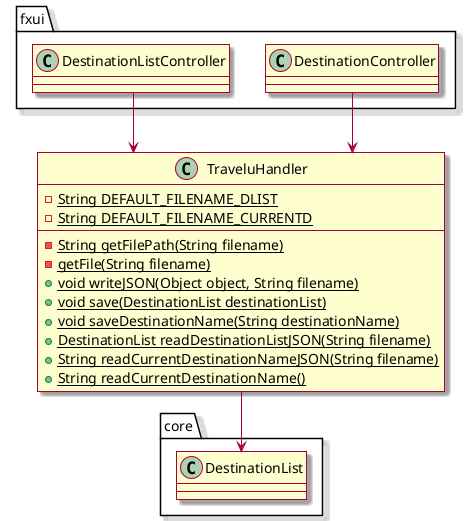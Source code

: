 @startuml cdPersistence
skin rose
package core {
    class DestinationList
}
package fxui {
    class DestinationController
    class DestinationListController
}


class TraveluHandler {
    - {static} String DEFAULT_FILENAME_DLIST
    - {static} String DEFAULT_FILENAME_CURRENTD

    - {static} String getFilePath(String filename)
    - {static} getFile(String filename)
    + {static} void writeJSON(Object object, String filename)
    + {static} void save(DestinationList destinationList)
    + {static} void saveDestinationName(String destinationName)
    + {static} DestinationList readDestinationListJSON(String filename)
    + {static} String readCurrentDestinationNameJSON(String filename)
    + {static} String readCurrentDestinationName()
}
skinparam Linetype ortho

DestinationListController --> TraveluHandler
DestinationController --> TraveluHandler
TraveluHandler --> DestinationList

@enduml